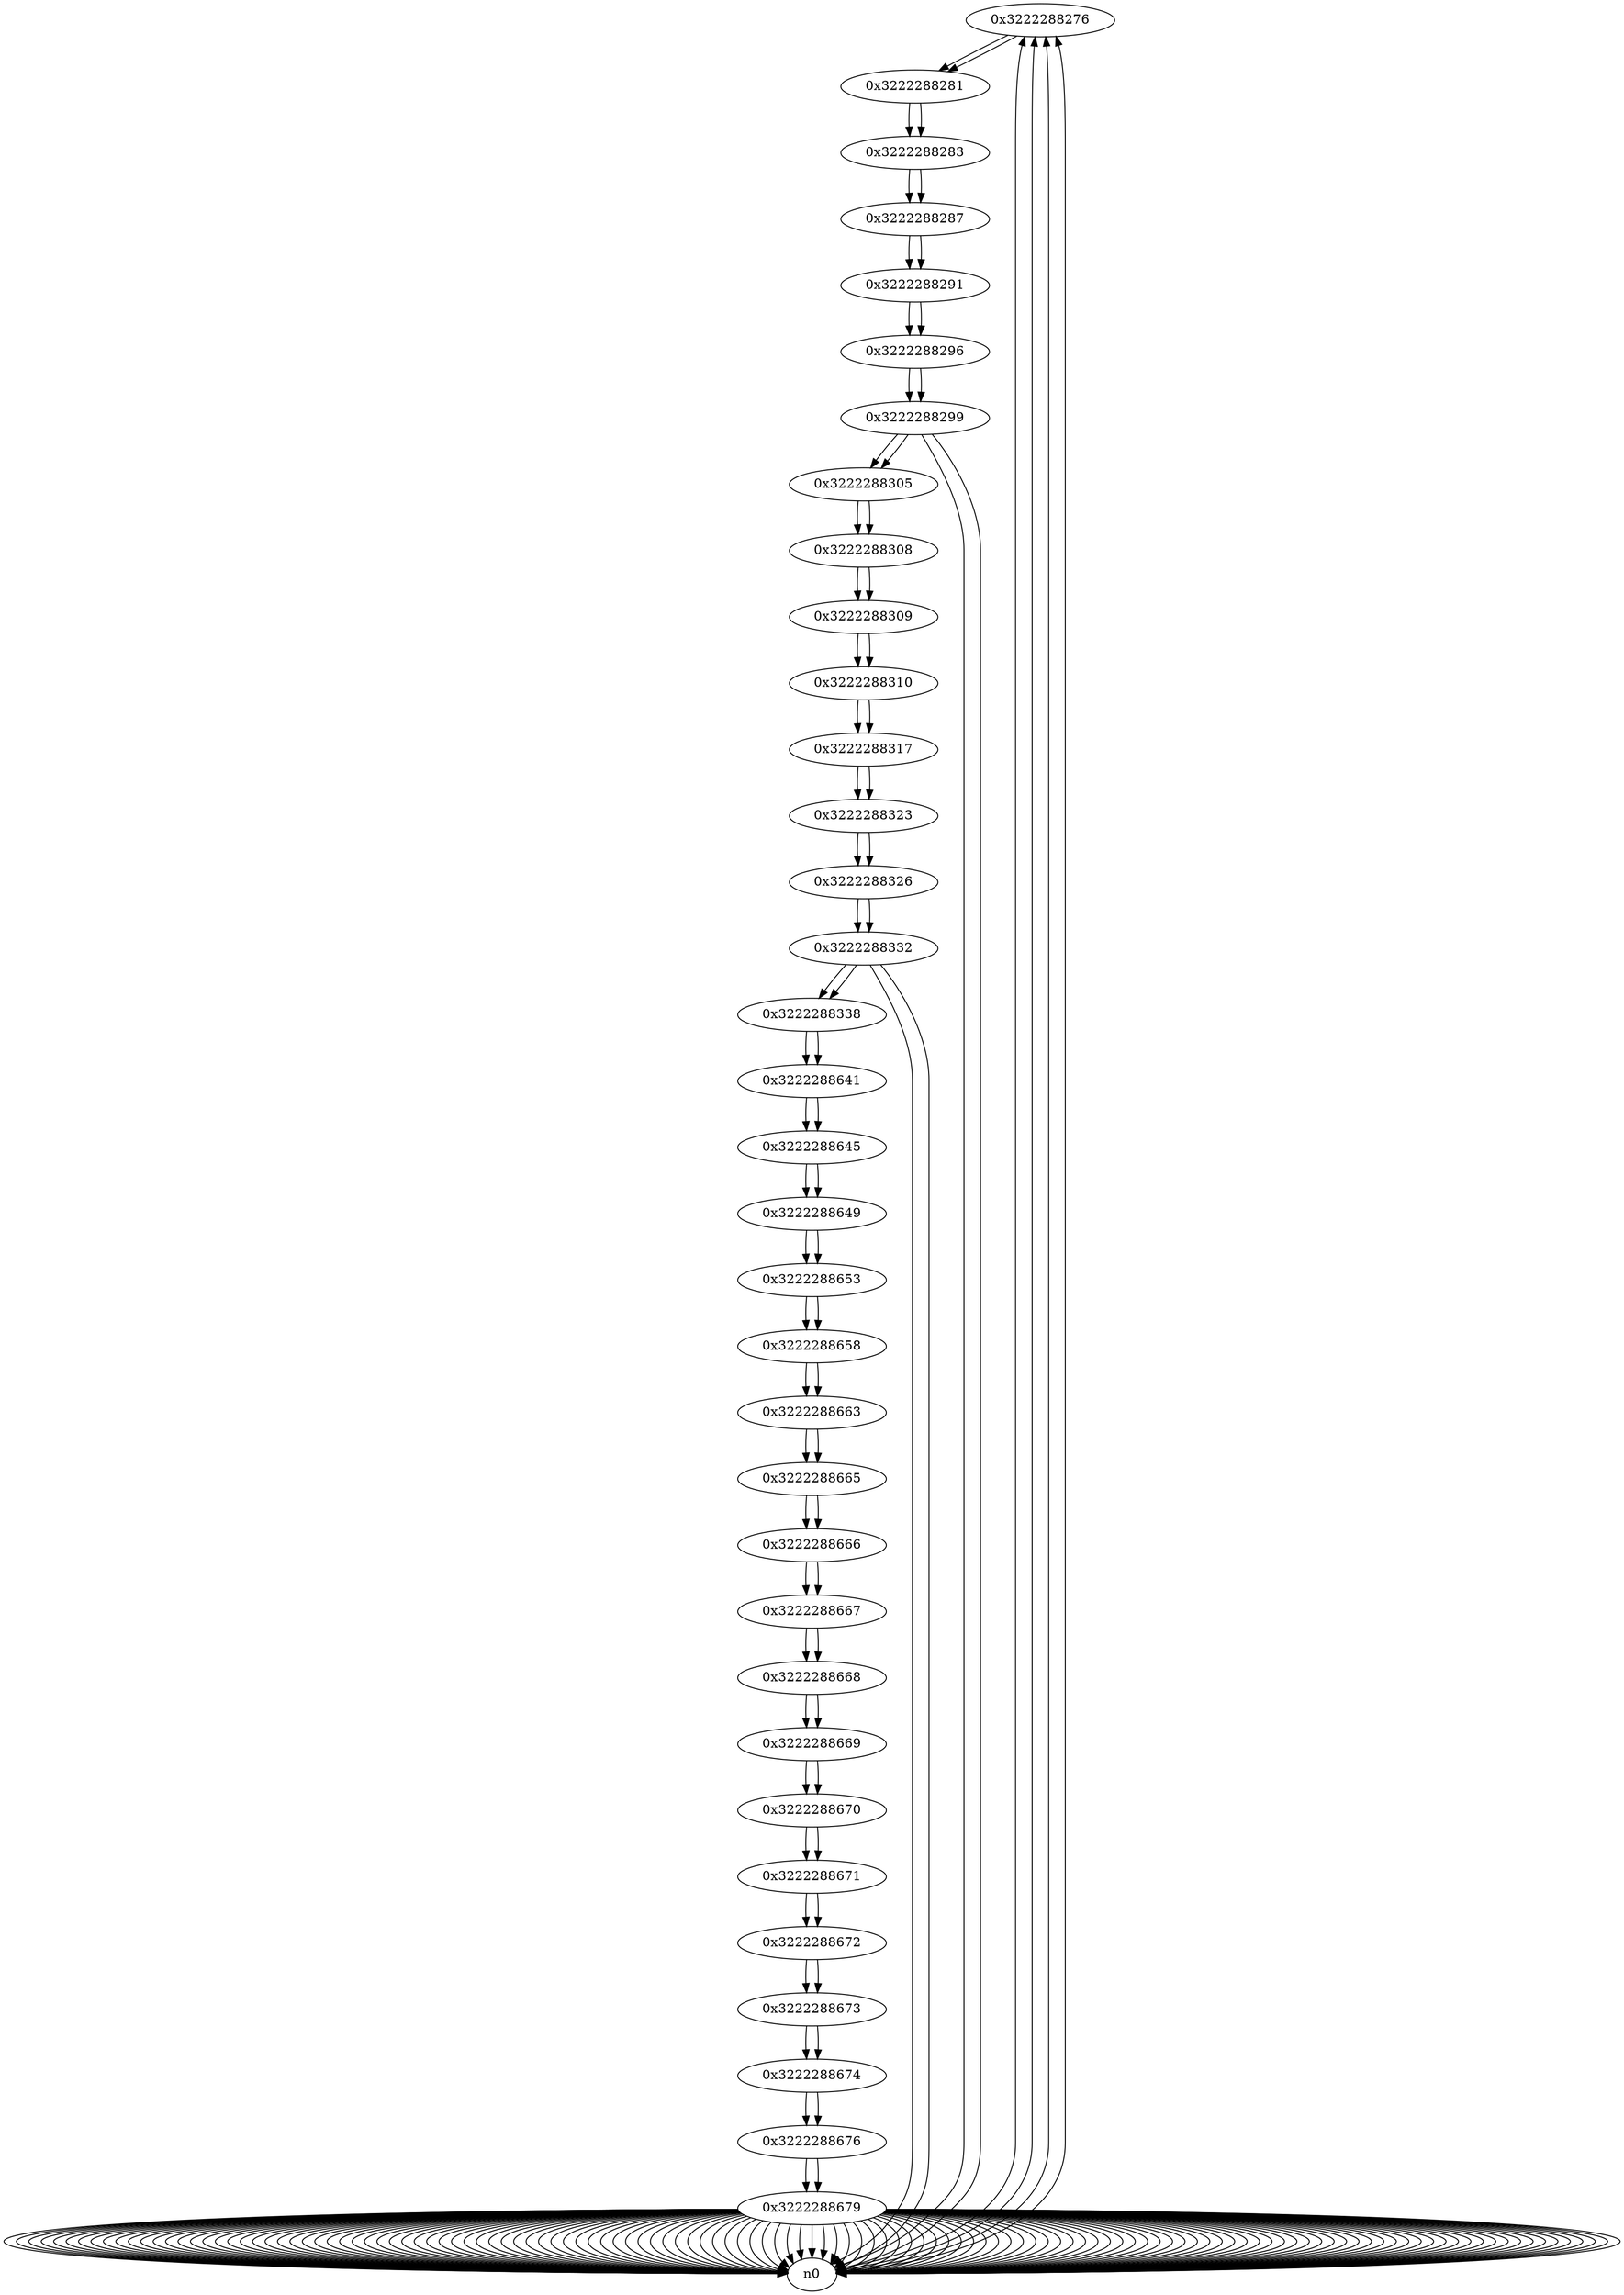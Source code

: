 digraph G{
/* nodes */
  n1 [label="0x3222288276"]
  n2 [label="0x3222288281"]
  n3 [label="0x3222288283"]
  n4 [label="0x3222288287"]
  n5 [label="0x3222288291"]
  n6 [label="0x3222288296"]
  n7 [label="0x3222288299"]
  n8 [label="0x3222288305"]
  n9 [label="0x3222288308"]
  n10 [label="0x3222288309"]
  n11 [label="0x3222288310"]
  n12 [label="0x3222288317"]
  n13 [label="0x3222288323"]
  n14 [label="0x3222288326"]
  n15 [label="0x3222288332"]
  n16 [label="0x3222288338"]
  n17 [label="0x3222288641"]
  n18 [label="0x3222288645"]
  n19 [label="0x3222288649"]
  n20 [label="0x3222288653"]
  n21 [label="0x3222288658"]
  n22 [label="0x3222288663"]
  n23 [label="0x3222288665"]
  n24 [label="0x3222288666"]
  n25 [label="0x3222288667"]
  n26 [label="0x3222288668"]
  n27 [label="0x3222288669"]
  n28 [label="0x3222288670"]
  n29 [label="0x3222288671"]
  n30 [label="0x3222288672"]
  n31 [label="0x3222288673"]
  n32 [label="0x3222288674"]
  n33 [label="0x3222288676"]
  n34 [label="0x3222288679"]
/* edges */
n1 -> n2;
n0 -> n1;
n0 -> n1;
n0 -> n1;
n0 -> n1;
n2 -> n3;
n1 -> n2;
n3 -> n4;
n2 -> n3;
n4 -> n5;
n3 -> n4;
n5 -> n6;
n4 -> n5;
n6 -> n7;
n5 -> n6;
n7 -> n8;
n7 -> n0;
n7 -> n0;
n6 -> n7;
n8 -> n9;
n7 -> n8;
n9 -> n10;
n8 -> n9;
n10 -> n11;
n9 -> n10;
n11 -> n12;
n10 -> n11;
n12 -> n13;
n11 -> n12;
n13 -> n14;
n12 -> n13;
n14 -> n15;
n13 -> n14;
n15 -> n16;
n15 -> n0;
n15 -> n0;
n14 -> n15;
n16 -> n17;
n15 -> n16;
n17 -> n18;
n16 -> n17;
n18 -> n19;
n17 -> n18;
n19 -> n20;
n18 -> n19;
n20 -> n21;
n19 -> n20;
n21 -> n22;
n20 -> n21;
n22 -> n23;
n21 -> n22;
n23 -> n24;
n22 -> n23;
n24 -> n25;
n23 -> n24;
n25 -> n26;
n24 -> n25;
n26 -> n27;
n25 -> n26;
n27 -> n28;
n26 -> n27;
n28 -> n29;
n27 -> n28;
n29 -> n30;
n28 -> n29;
n30 -> n31;
n29 -> n30;
n31 -> n32;
n30 -> n31;
n32 -> n33;
n31 -> n32;
n33 -> n34;
n32 -> n33;
n34 -> n0;
n34 -> n0;
n34 -> n0;
n34 -> n0;
n34 -> n0;
n34 -> n0;
n34 -> n0;
n34 -> n0;
n34 -> n0;
n34 -> n0;
n34 -> n0;
n34 -> n0;
n34 -> n0;
n34 -> n0;
n34 -> n0;
n34 -> n0;
n34 -> n0;
n34 -> n0;
n34 -> n0;
n34 -> n0;
n34 -> n0;
n34 -> n0;
n34 -> n0;
n34 -> n0;
n34 -> n0;
n34 -> n0;
n34 -> n0;
n34 -> n0;
n34 -> n0;
n34 -> n0;
n34 -> n0;
n34 -> n0;
n34 -> n0;
n34 -> n0;
n34 -> n0;
n34 -> n0;
n34 -> n0;
n34 -> n0;
n34 -> n0;
n34 -> n0;
n34 -> n0;
n34 -> n0;
n34 -> n0;
n34 -> n0;
n34 -> n0;
n34 -> n0;
n34 -> n0;
n34 -> n0;
n34 -> n0;
n34 -> n0;
n34 -> n0;
n34 -> n0;
n34 -> n0;
n34 -> n0;
n34 -> n0;
n34 -> n0;
n34 -> n0;
n34 -> n0;
n34 -> n0;
n34 -> n0;
n34 -> n0;
n34 -> n0;
n34 -> n0;
n34 -> n0;
n34 -> n0;
n34 -> n0;
n34 -> n0;
n34 -> n0;
n34 -> n0;
n34 -> n0;
n34 -> n0;
n34 -> n0;
n34 -> n0;
n34 -> n0;
n34 -> n0;
n34 -> n0;
n34 -> n0;
n34 -> n0;
n34 -> n0;
n34 -> n0;
n34 -> n0;
n34 -> n0;
n34 -> n0;
n34 -> n0;
n34 -> n0;
n34 -> n0;
n34 -> n0;
n34 -> n0;
n34 -> n0;
n34 -> n0;
n34 -> n0;
n34 -> n0;
n34 -> n0;
n34 -> n0;
n34 -> n0;
n34 -> n0;
n34 -> n0;
n34 -> n0;
n34 -> n0;
n34 -> n0;
n34 -> n0;
n34 -> n0;
n34 -> n0;
n34 -> n0;
n34 -> n0;
n34 -> n0;
n34 -> n0;
n34 -> n0;
n34 -> n0;
n34 -> n0;
n34 -> n0;
n34 -> n0;
n34 -> n0;
n34 -> n0;
n34 -> n0;
n34 -> n0;
n34 -> n0;
n34 -> n0;
n34 -> n0;
n34 -> n0;
n34 -> n0;
n34 -> n0;
n34 -> n0;
n34 -> n0;
n34 -> n0;
n34 -> n0;
n34 -> n0;
n34 -> n0;
n34 -> n0;
n34 -> n0;
n34 -> n0;
n33 -> n34;
}
